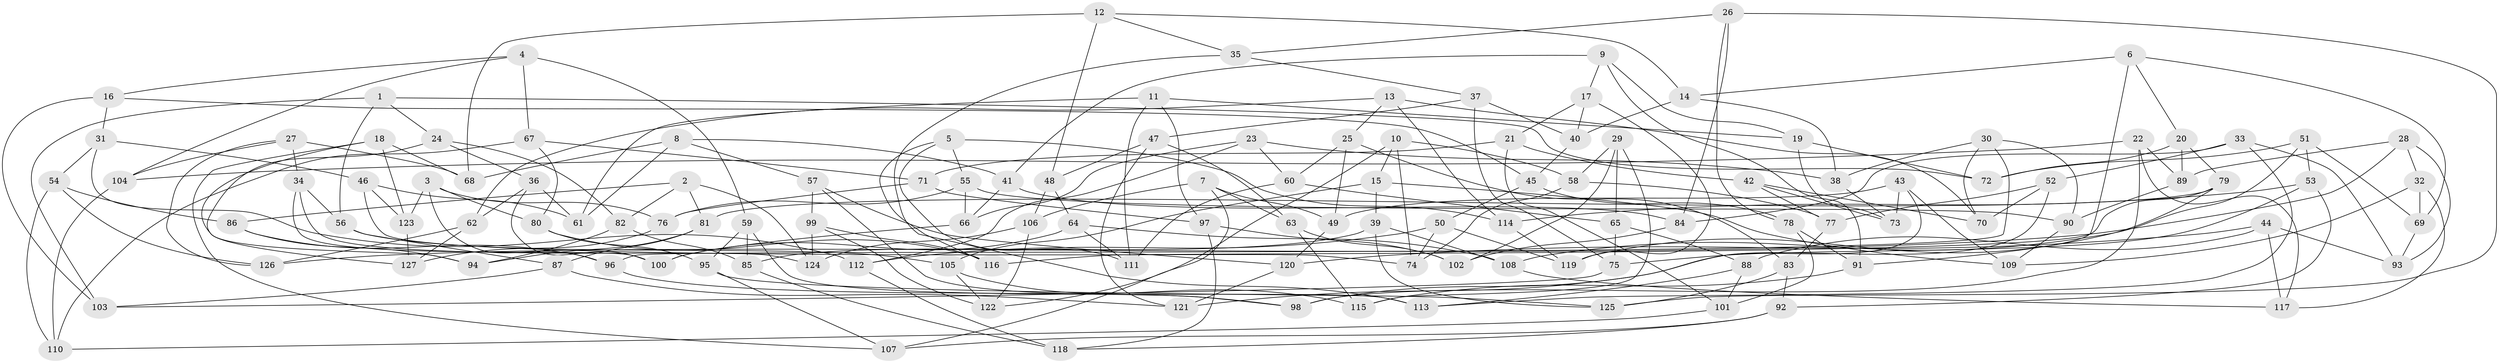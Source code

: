 // coarse degree distribution, {4: 0.09803921568627451, 8: 0.17647058823529413, 6: 0.39215686274509803, 5: 0.21568627450980393, 9: 0.0392156862745098, 7: 0.058823529411764705, 10: 0.0196078431372549}
// Generated by graph-tools (version 1.1) at 2025/38/03/04/25 23:38:15]
// undirected, 127 vertices, 254 edges
graph export_dot {
  node [color=gray90,style=filled];
  1;
  2;
  3;
  4;
  5;
  6;
  7;
  8;
  9;
  10;
  11;
  12;
  13;
  14;
  15;
  16;
  17;
  18;
  19;
  20;
  21;
  22;
  23;
  24;
  25;
  26;
  27;
  28;
  29;
  30;
  31;
  32;
  33;
  34;
  35;
  36;
  37;
  38;
  39;
  40;
  41;
  42;
  43;
  44;
  45;
  46;
  47;
  48;
  49;
  50;
  51;
  52;
  53;
  54;
  55;
  56;
  57;
  58;
  59;
  60;
  61;
  62;
  63;
  64;
  65;
  66;
  67;
  68;
  69;
  70;
  71;
  72;
  73;
  74;
  75;
  76;
  77;
  78;
  79;
  80;
  81;
  82;
  83;
  84;
  85;
  86;
  87;
  88;
  89;
  90;
  91;
  92;
  93;
  94;
  95;
  96;
  97;
  98;
  99;
  100;
  101;
  102;
  103;
  104;
  105;
  106;
  107;
  108;
  109;
  110;
  111;
  112;
  113;
  114;
  115;
  116;
  117;
  118;
  119;
  120;
  121;
  122;
  123;
  124;
  125;
  126;
  127;
  1 -- 72;
  1 -- 24;
  1 -- 103;
  1 -- 56;
  2 -- 86;
  2 -- 81;
  2 -- 124;
  2 -- 82;
  3 -- 80;
  3 -- 76;
  3 -- 96;
  3 -- 123;
  4 -- 59;
  4 -- 67;
  4 -- 104;
  4 -- 16;
  5 -- 114;
  5 -- 111;
  5 -- 55;
  5 -- 116;
  6 -- 91;
  6 -- 69;
  6 -- 14;
  6 -- 20;
  7 -- 106;
  7 -- 49;
  7 -- 63;
  7 -- 107;
  8 -- 41;
  8 -- 61;
  8 -- 57;
  8 -- 68;
  9 -- 41;
  9 -- 19;
  9 -- 17;
  9 -- 91;
  10 -- 122;
  10 -- 74;
  10 -- 15;
  10 -- 58;
  11 -- 111;
  11 -- 61;
  11 -- 19;
  11 -- 97;
  12 -- 35;
  12 -- 48;
  12 -- 14;
  12 -- 68;
  13 -- 70;
  13 -- 62;
  13 -- 25;
  13 -- 114;
  14 -- 40;
  14 -- 38;
  15 -- 105;
  15 -- 109;
  15 -- 39;
  16 -- 45;
  16 -- 103;
  16 -- 31;
  17 -- 119;
  17 -- 40;
  17 -- 21;
  18 -- 94;
  18 -- 68;
  18 -- 107;
  18 -- 123;
  19 -- 73;
  19 -- 72;
  20 -- 79;
  20 -- 89;
  20 -- 72;
  21 -- 42;
  21 -- 71;
  21 -- 101;
  22 -- 104;
  22 -- 98;
  22 -- 89;
  22 -- 117;
  23 -- 66;
  23 -- 112;
  23 -- 60;
  23 -- 38;
  24 -- 127;
  24 -- 82;
  24 -- 36;
  25 -- 60;
  25 -- 49;
  25 -- 83;
  26 -- 125;
  26 -- 35;
  26 -- 84;
  26 -- 78;
  27 -- 34;
  27 -- 126;
  27 -- 104;
  27 -- 68;
  28 -- 126;
  28 -- 32;
  28 -- 89;
  28 -- 93;
  29 -- 58;
  29 -- 102;
  29 -- 115;
  29 -- 65;
  30 -- 90;
  30 -- 96;
  30 -- 70;
  30 -- 38;
  31 -- 112;
  31 -- 46;
  31 -- 54;
  32 -- 109;
  32 -- 117;
  32 -- 69;
  33 -- 113;
  33 -- 84;
  33 -- 93;
  33 -- 52;
  34 -- 56;
  34 -- 124;
  34 -- 100;
  35 -- 113;
  35 -- 37;
  36 -- 62;
  36 -- 61;
  36 -- 100;
  37 -- 47;
  37 -- 75;
  37 -- 40;
  38 -- 73;
  39 -- 125;
  39 -- 85;
  39 -- 108;
  40 -- 45;
  41 -- 66;
  41 -- 84;
  42 -- 70;
  42 -- 73;
  42 -- 77;
  43 -- 73;
  43 -- 109;
  43 -- 49;
  43 -- 98;
  44 -- 88;
  44 -- 117;
  44 -- 120;
  44 -- 93;
  45 -- 78;
  45 -- 50;
  46 -- 74;
  46 -- 61;
  46 -- 123;
  47 -- 63;
  47 -- 121;
  47 -- 48;
  48 -- 64;
  48 -- 106;
  49 -- 120;
  50 -- 74;
  50 -- 112;
  50 -- 119;
  51 -- 53;
  51 -- 72;
  51 -- 69;
  51 -- 108;
  52 -- 77;
  52 -- 121;
  52 -- 70;
  53 -- 114;
  53 -- 75;
  53 -- 92;
  54 -- 126;
  54 -- 110;
  54 -- 86;
  55 -- 76;
  55 -- 66;
  55 -- 90;
  56 -- 87;
  56 -- 105;
  57 -- 98;
  57 -- 120;
  57 -- 99;
  58 -- 77;
  58 -- 74;
  59 -- 113;
  59 -- 85;
  59 -- 95;
  60 -- 65;
  60 -- 111;
  62 -- 127;
  62 -- 126;
  63 -- 102;
  63 -- 115;
  64 -- 100;
  64 -- 108;
  64 -- 111;
  65 -- 75;
  65 -- 88;
  66 -- 100;
  67 -- 71;
  67 -- 80;
  67 -- 110;
  69 -- 93;
  71 -- 97;
  71 -- 76;
  75 -- 103;
  76 -- 127;
  77 -- 83;
  78 -- 91;
  78 -- 101;
  79 -- 81;
  79 -- 116;
  79 -- 119;
  80 -- 95;
  80 -- 116;
  81 -- 94;
  81 -- 87;
  82 -- 85;
  82 -- 94;
  83 -- 125;
  83 -- 92;
  84 -- 102;
  85 -- 118;
  86 -- 96;
  86 -- 94;
  87 -- 103;
  87 -- 121;
  88 -- 101;
  88 -- 113;
  89 -- 90;
  90 -- 109;
  91 -- 115;
  92 -- 118;
  92 -- 107;
  95 -- 107;
  95 -- 125;
  96 -- 98;
  97 -- 118;
  97 -- 102;
  99 -- 124;
  99 -- 122;
  99 -- 116;
  101 -- 110;
  104 -- 110;
  105 -- 115;
  105 -- 122;
  106 -- 124;
  106 -- 122;
  108 -- 117;
  112 -- 118;
  114 -- 119;
  120 -- 121;
  123 -- 127;
}
